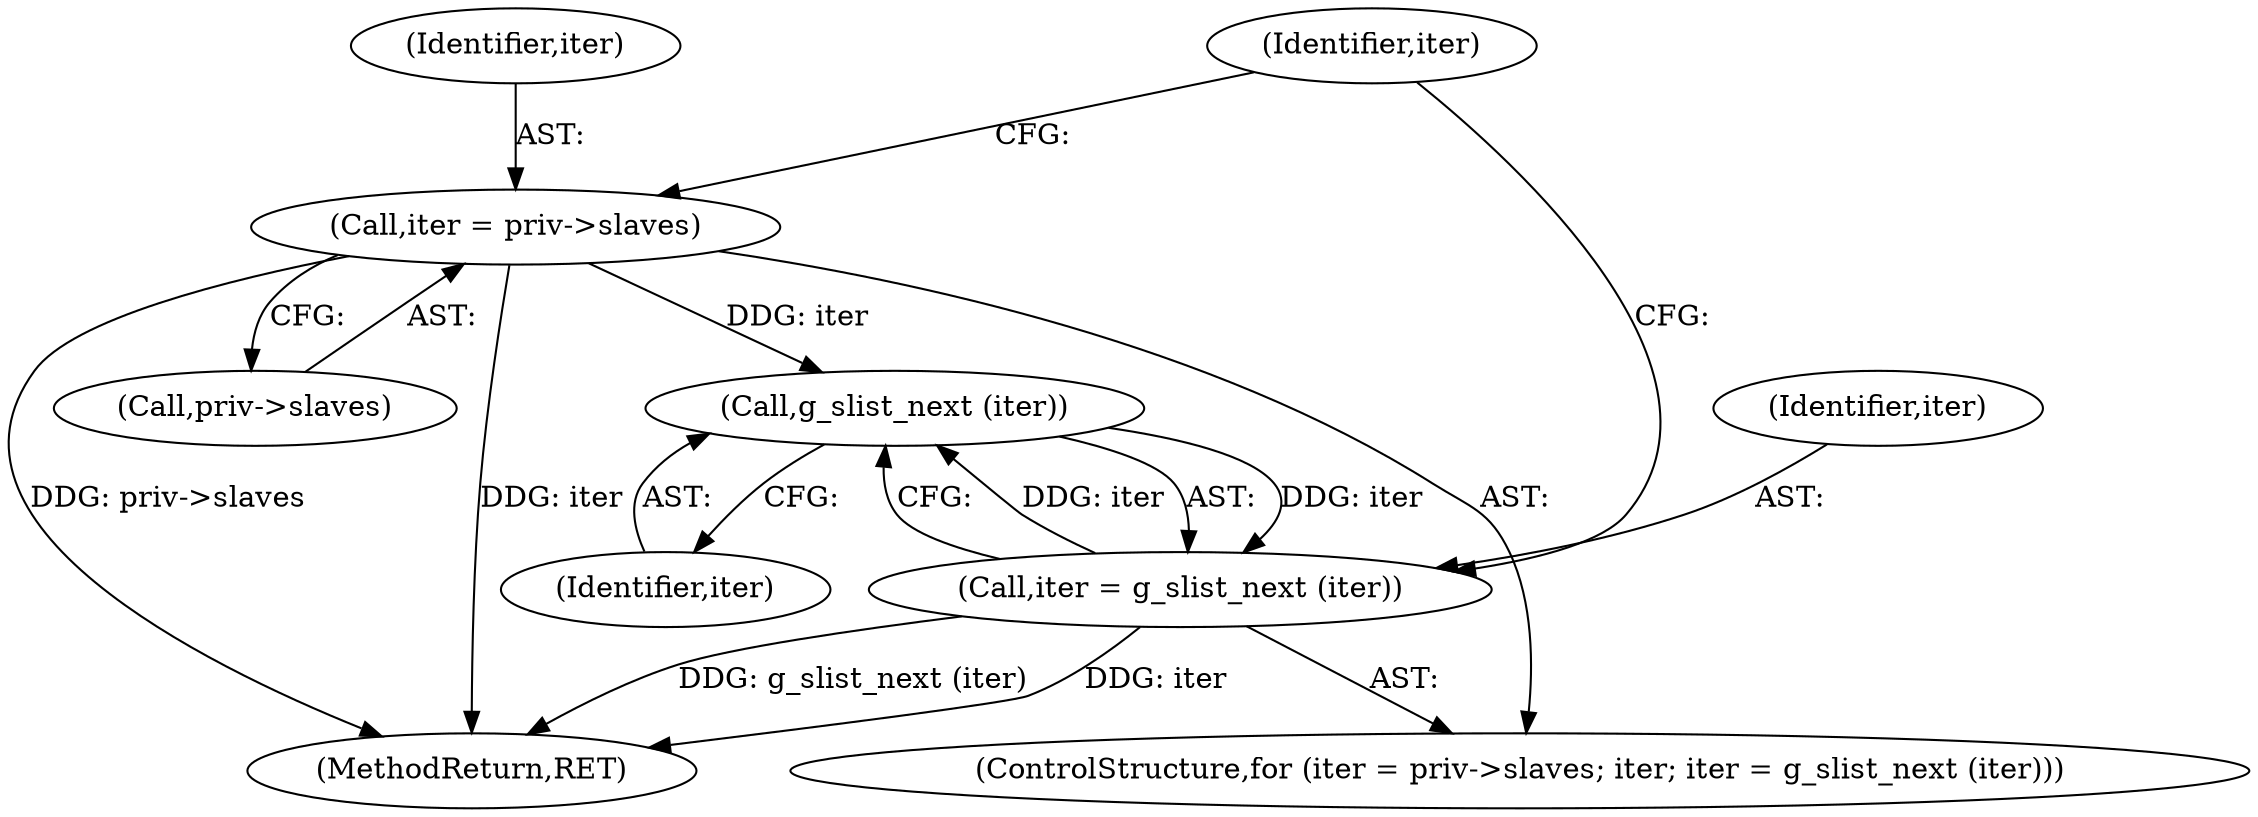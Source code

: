 digraph "0_NetworkManager_d5fc88e573fa58b93034b04d35a2454f5d28cad9@pointer" {
"1003832" [label="(Call,g_slist_next (iter))"];
"1003824" [label="(Call,iter = priv->slaves)"];
"1003830" [label="(Call,iter = g_slist_next (iter))"];
"1003832" [label="(Call,g_slist_next (iter))"];
"1003825" [label="(Identifier,iter)"];
"1003823" [label="(ControlStructure,for (iter = priv->slaves; iter; iter = g_slist_next (iter)))"];
"1003826" [label="(Call,priv->slaves)"];
"1003829" [label="(Identifier,iter)"];
"1003832" [label="(Call,g_slist_next (iter))"];
"1007368" [label="(MethodReturn,RET)"];
"1003830" [label="(Call,iter = g_slist_next (iter))"];
"1003833" [label="(Identifier,iter)"];
"1003824" [label="(Call,iter = priv->slaves)"];
"1003831" [label="(Identifier,iter)"];
"1003832" -> "1003830"  [label="AST: "];
"1003832" -> "1003833"  [label="CFG: "];
"1003833" -> "1003832"  [label="AST: "];
"1003830" -> "1003832"  [label="CFG: "];
"1003832" -> "1003830"  [label="DDG: iter"];
"1003824" -> "1003832"  [label="DDG: iter"];
"1003830" -> "1003832"  [label="DDG: iter"];
"1003824" -> "1003823"  [label="AST: "];
"1003824" -> "1003826"  [label="CFG: "];
"1003825" -> "1003824"  [label="AST: "];
"1003826" -> "1003824"  [label="AST: "];
"1003829" -> "1003824"  [label="CFG: "];
"1003824" -> "1007368"  [label="DDG: priv->slaves"];
"1003824" -> "1007368"  [label="DDG: iter"];
"1003830" -> "1003823"  [label="AST: "];
"1003831" -> "1003830"  [label="AST: "];
"1003829" -> "1003830"  [label="CFG: "];
"1003830" -> "1007368"  [label="DDG: g_slist_next (iter)"];
"1003830" -> "1007368"  [label="DDG: iter"];
}
